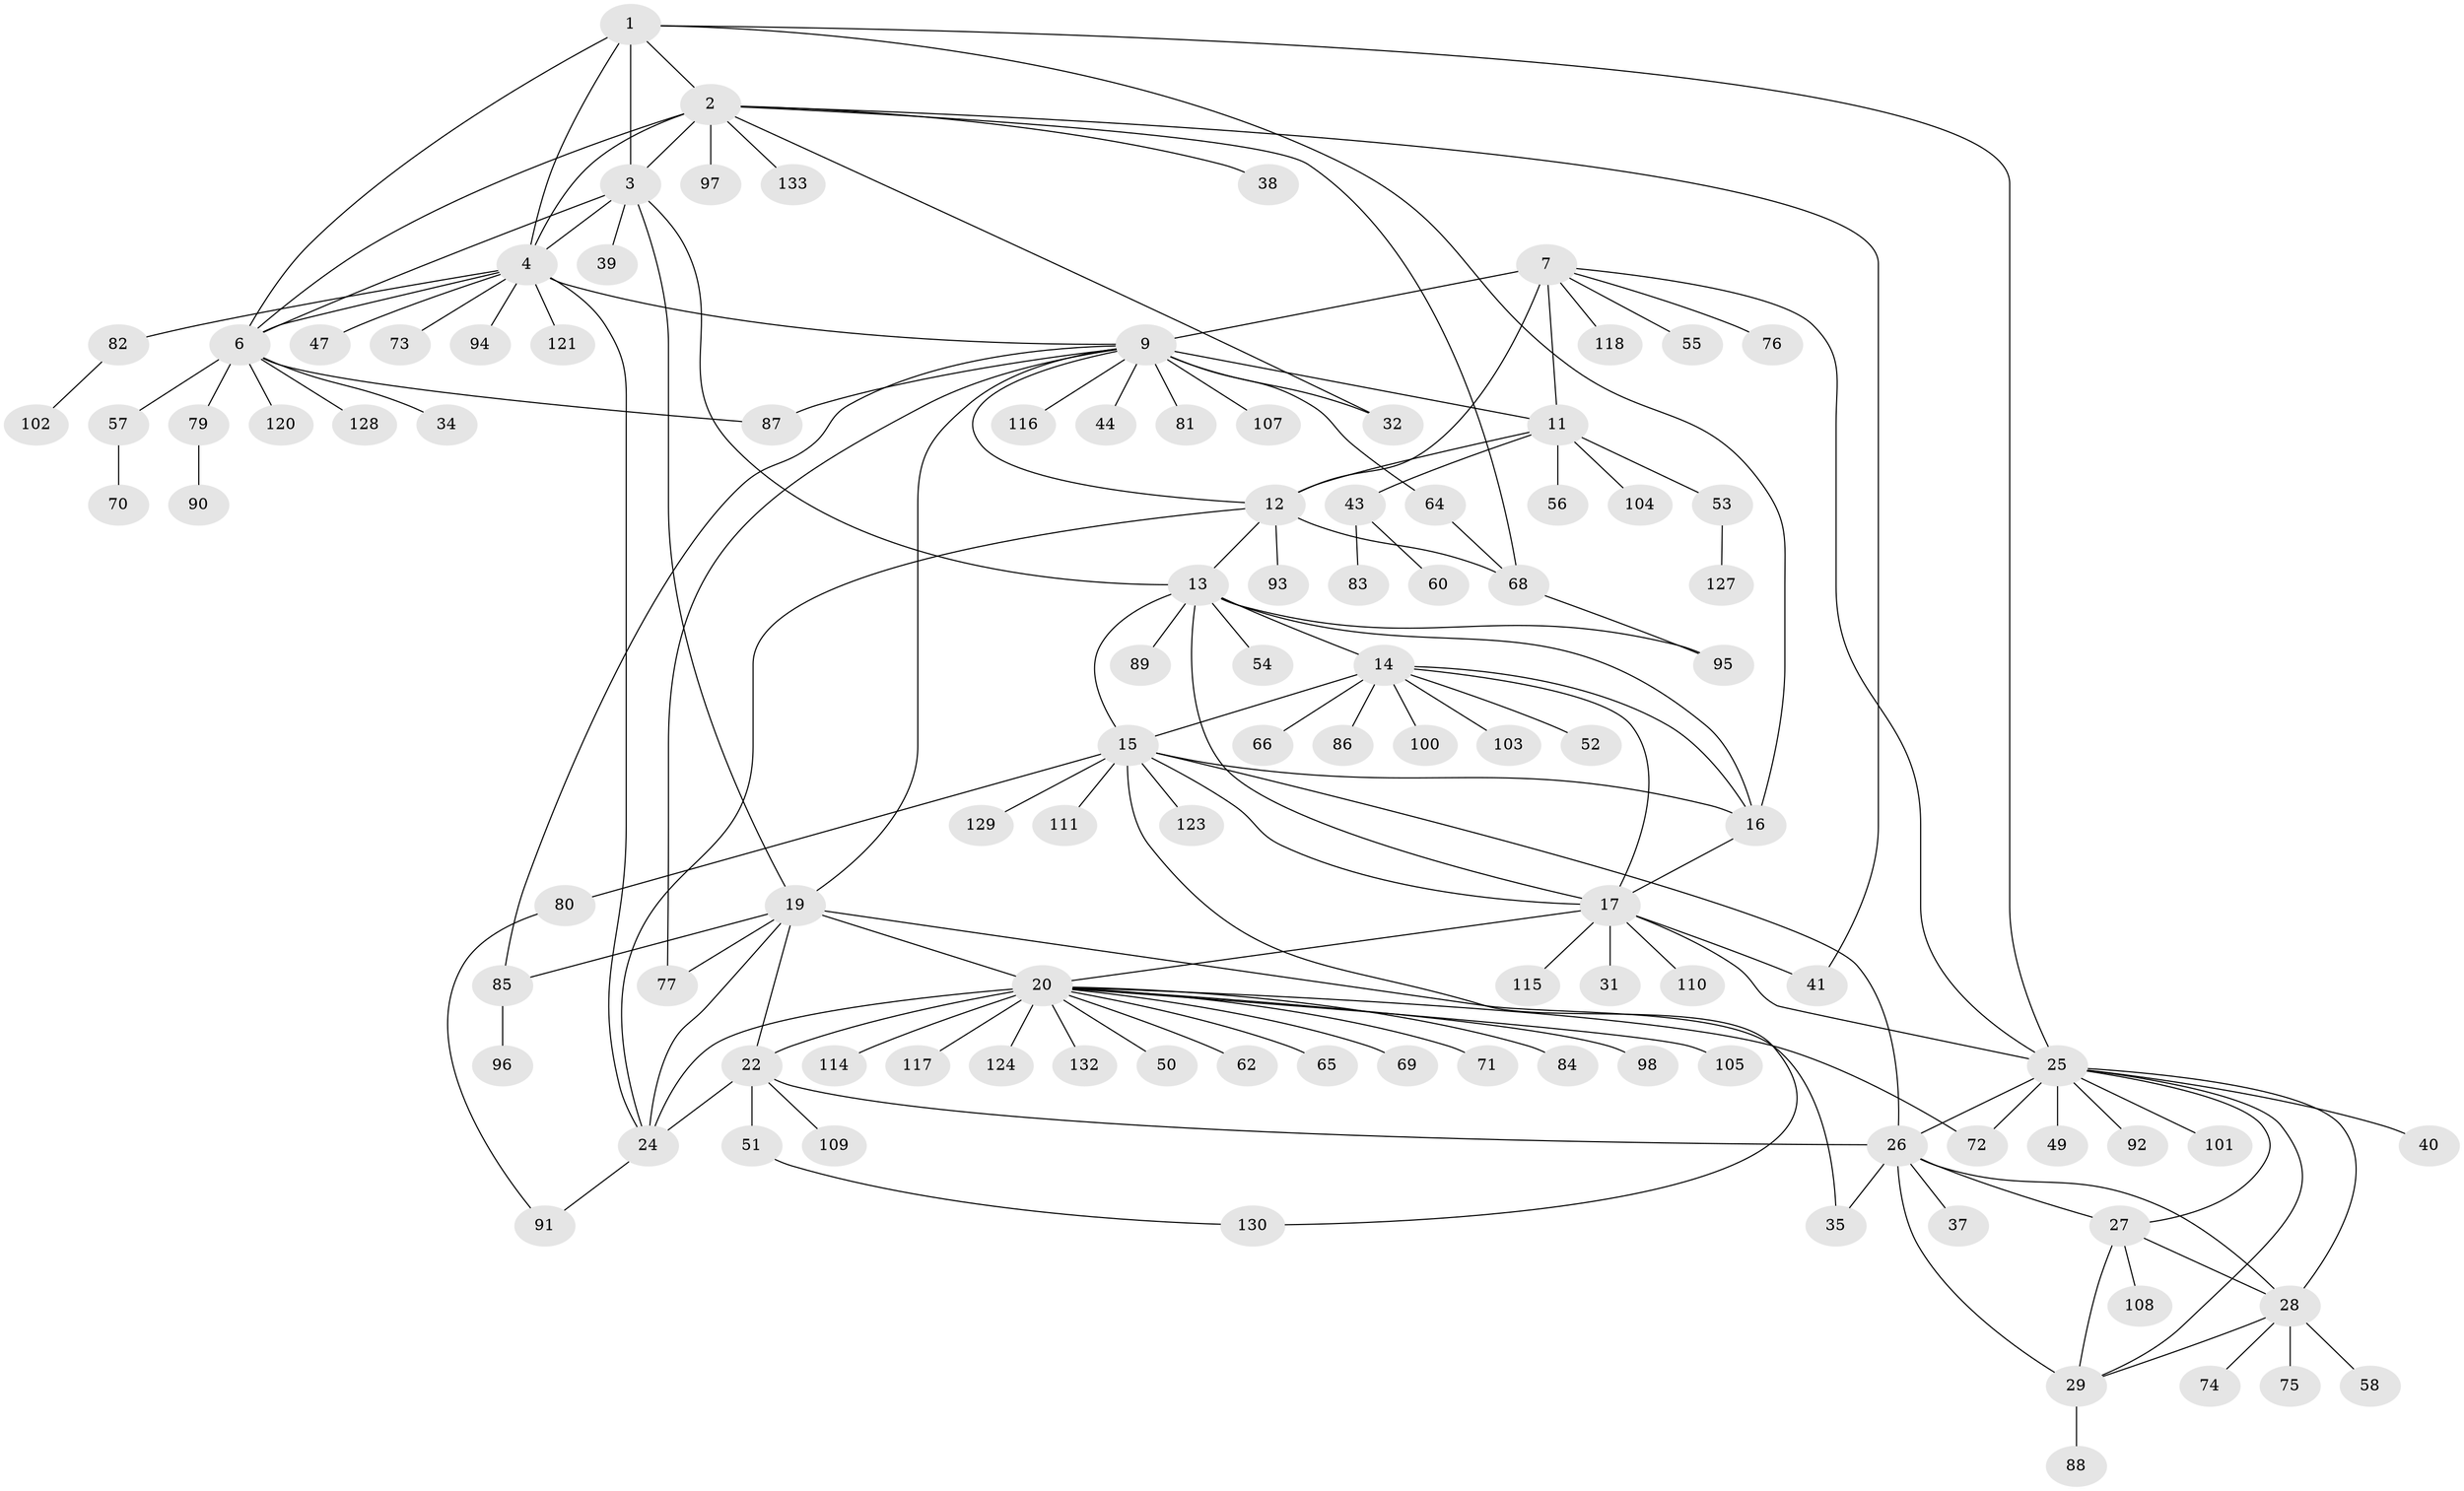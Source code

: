 // Generated by graph-tools (version 1.1) at 2025/52/02/27/25 19:52:20]
// undirected, 106 vertices, 151 edges
graph export_dot {
graph [start="1"]
  node [color=gray90,style=filled];
  1 [super="+46"];
  2 [super="+45"];
  3 [super="+122"];
  4 [super="+5"];
  6 [super="+112"];
  7 [super="+8"];
  9 [super="+10"];
  11 [super="+48"];
  12;
  13 [super="+18"];
  14 [super="+42"];
  15 [super="+78"];
  16 [super="+33"];
  17 [super="+113"];
  19 [super="+21"];
  20 [super="+23"];
  22 [super="+36"];
  24 [super="+63"];
  25 [super="+125"];
  26 [super="+30"];
  27 [super="+131"];
  28 [super="+119"];
  29 [super="+99"];
  31;
  32;
  34;
  35;
  37;
  38;
  39;
  40;
  41 [super="+67"];
  43 [super="+59"];
  44;
  47;
  49;
  50 [super="+61"];
  51;
  52;
  53;
  54;
  55;
  56;
  57;
  58;
  60;
  62;
  64;
  65;
  66;
  68 [super="+106"];
  69;
  70;
  71;
  72;
  73;
  74;
  75;
  76;
  77;
  79;
  80;
  81;
  82;
  83;
  84;
  85;
  86;
  87;
  88;
  89;
  90;
  91;
  92;
  93;
  94;
  95;
  96;
  97;
  98;
  100;
  101;
  102;
  103;
  104 [super="+126"];
  105;
  107;
  108;
  109;
  110;
  111;
  114;
  115;
  116;
  117;
  118;
  120;
  121;
  123;
  124;
  127;
  128;
  129;
  130;
  132;
  133;
  1 -- 2;
  1 -- 3;
  1 -- 4 [weight=2];
  1 -- 6;
  1 -- 25;
  1 -- 16;
  2 -- 3;
  2 -- 4 [weight=2];
  2 -- 6;
  2 -- 32;
  2 -- 38;
  2 -- 41;
  2 -- 68;
  2 -- 97;
  2 -- 133;
  3 -- 4 [weight=2];
  3 -- 6;
  3 -- 39;
  3 -- 13;
  3 -- 19;
  4 -- 6 [weight=2];
  4 -- 47;
  4 -- 94;
  4 -- 121;
  4 -- 73;
  4 -- 9;
  4 -- 82;
  4 -- 24;
  6 -- 34;
  6 -- 57;
  6 -- 79;
  6 -- 87;
  6 -- 120;
  6 -- 128;
  7 -- 9 [weight=4];
  7 -- 11 [weight=2];
  7 -- 12 [weight=2];
  7 -- 25;
  7 -- 55;
  7 -- 118;
  7 -- 76;
  9 -- 11 [weight=2];
  9 -- 12 [weight=2];
  9 -- 44;
  9 -- 107;
  9 -- 32;
  9 -- 64;
  9 -- 77;
  9 -- 81;
  9 -- 116;
  9 -- 85;
  9 -- 87;
  9 -- 19;
  11 -- 12;
  11 -- 43;
  11 -- 53;
  11 -- 56;
  11 -- 104;
  12 -- 68;
  12 -- 93;
  12 -- 13;
  12 -- 24;
  13 -- 14 [weight=2];
  13 -- 15 [weight=2];
  13 -- 16 [weight=2];
  13 -- 17 [weight=2];
  13 -- 89;
  13 -- 54;
  13 -- 95;
  14 -- 15;
  14 -- 16;
  14 -- 17;
  14 -- 52;
  14 -- 86;
  14 -- 100;
  14 -- 103;
  14 -- 66;
  15 -- 16;
  15 -- 17;
  15 -- 80;
  15 -- 123;
  15 -- 129;
  15 -- 130;
  15 -- 111;
  15 -- 26;
  16 -- 17;
  17 -- 31;
  17 -- 110;
  17 -- 115;
  17 -- 20;
  17 -- 41;
  17 -- 25;
  19 -- 20 [weight=4];
  19 -- 22 [weight=2];
  19 -- 24 [weight=2];
  19 -- 77;
  19 -- 35;
  19 -- 85;
  20 -- 22 [weight=2];
  20 -- 24 [weight=2];
  20 -- 69;
  20 -- 71;
  20 -- 98;
  20 -- 105;
  20 -- 117;
  20 -- 124;
  20 -- 65;
  20 -- 132;
  20 -- 72;
  20 -- 50;
  20 -- 114;
  20 -- 84;
  20 -- 62;
  22 -- 24;
  22 -- 26;
  22 -- 51;
  22 -- 109;
  24 -- 91;
  25 -- 26 [weight=2];
  25 -- 27;
  25 -- 28;
  25 -- 29;
  25 -- 40;
  25 -- 49;
  25 -- 72;
  25 -- 92;
  25 -- 101;
  26 -- 27 [weight=2];
  26 -- 28 [weight=2];
  26 -- 29 [weight=2];
  26 -- 35;
  26 -- 37;
  27 -- 28;
  27 -- 29;
  27 -- 108;
  28 -- 29;
  28 -- 58;
  28 -- 74;
  28 -- 75;
  29 -- 88;
  43 -- 83;
  43 -- 60;
  51 -- 130;
  53 -- 127;
  57 -- 70;
  64 -- 68;
  68 -- 95;
  79 -- 90;
  80 -- 91;
  82 -- 102;
  85 -- 96;
}
